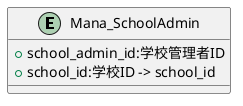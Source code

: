 @startuml

entity "Mana_SchoolAdmin" {
    + school_admin_id:学校管理者ID
    + school_id:学校ID -> school_id
}

@enduml
